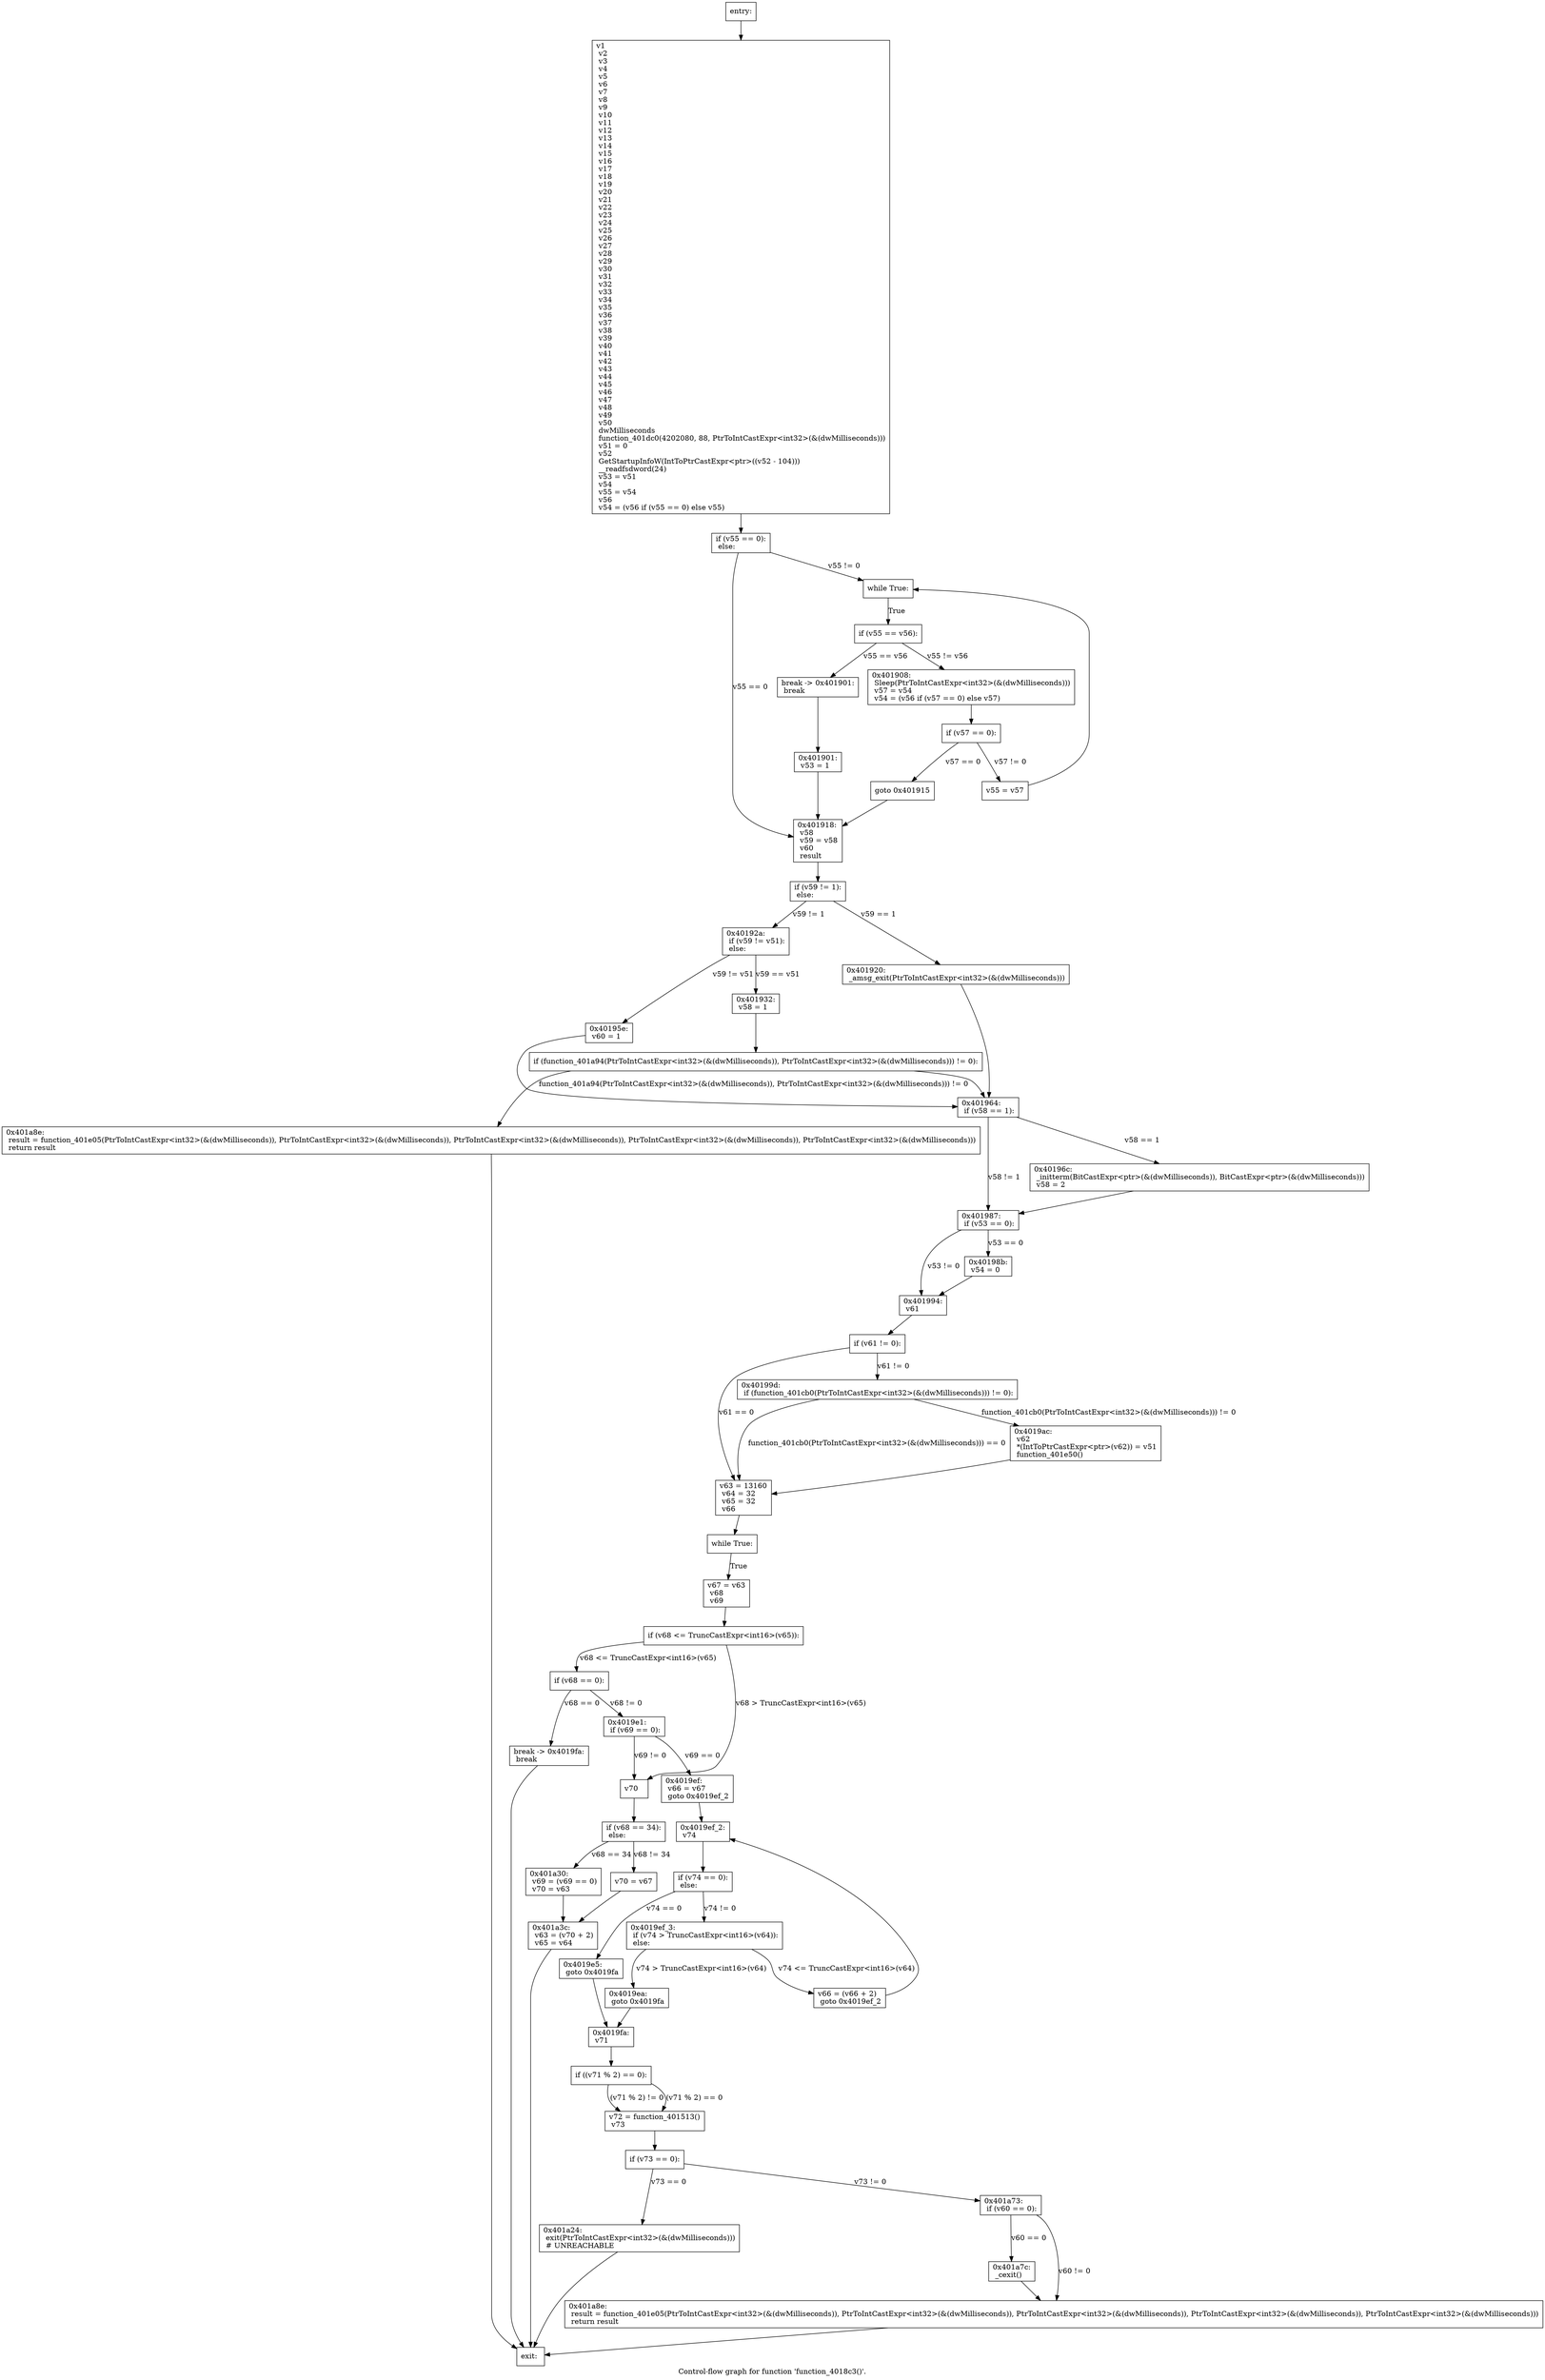 digraph "Control-flow graph for function 'function_4018c3()'." {
  label="Control-flow graph for function 'function_4018c3()'.";
  node [shape=record];

  Node000001DDBEBE4E70 [label="{entry:\l}"];
  Node000001DDBEBE4E70 -> Node000001DDBF3A2CE0;
  Node000001DDBF3A2CE0 [label="{  v1\l  v2\l  v3\l  v4\l  v5\l  v6\l  v7\l  v8\l  v9\l  v10\l  v11\l  v12\l  v13\l  v14\l  v15\l  v16\l  v17\l  v18\l  v19\l  v20\l  v21\l  v22\l  v23\l  v24\l  v25\l  v26\l  v27\l  v28\l  v29\l  v30\l  v31\l  v32\l  v33\l  v34\l  v35\l  v36\l  v37\l  v38\l  v39\l  v40\l  v41\l  v42\l  v43\l  v44\l  v45\l  v46\l  v47\l  v48\l  v49\l  v50\l  dwMilliseconds\l  function_401dc0(4202080, 88, PtrToIntCastExpr\<int32\>(&(dwMilliseconds)))\l  v51 = 0\l  v52\l  GetStartupInfoW(IntToPtrCastExpr\<ptr\>((v52 - 104)))\l  __readfsdword(24)\l  v53 = v51\l  v54\l  v55 = v54\l  v56\l  v54 = (v56 if (v55 == 0) else v55)\l}"];
  Node000001DDBF3A2CE0 -> Node000001DDBEA90ED0;
  Node000001DDBEA90ED0 [label="{  if (v55 == 0):\l  else:\l}"];
  Node000001DDBEA90ED0 -> Node000001DDBF40D4D0 [label="v55 != 0"];
  Node000001DDBEA90ED0 -> Node000001DDBEC16E20 [label="v55 == 0"];
  Node000001DDBF40D4D0 [label="{  while True:\l}"];
  Node000001DDBF40D4D0 -> Node000001DDBF40D540 [label="True"];
  Node000001DDBEC16E20 [label="{0x401918:\l  v58\l  v59 = v58\l  v60\l  result\l}"];
  Node000001DDBEC16E20 -> Node000001DDBF40C200;
  Node000001DDBF40D540 [label="{  if (v55 == v56):\l}"];
  Node000001DDBF40D540 -> Node000001DDBF40C3C0 [label="v55 == v56"];
  Node000001DDBF40D540 -> Node000001DDBF40D5B0 [label="v55 != v56"];
  Node000001DDBF40C200 [label="{  if (v59 != 1):\l  else:\l}"];
  Node000001DDBF40C200 -> Node000001DDBF40C740 [label="v59 != 1"];
  Node000001DDBF40C200 -> Node000001DDBF40C430 [label="v59 == 1"];
  Node000001DDBF40C3C0 [label="{break -\> 0x401901:\l  break\l}"];
  Node000001DDBF40C3C0 -> Node000001DDBF40D3F0;
  Node000001DDBF40D5B0 [label="{0x401908:\l  Sleep(PtrToIntCastExpr\<int32\>(&(dwMilliseconds)))\l  v57 = v54\l  v54 = (v56 if (v57 == 0) else v57)\l}"];
  Node000001DDBF40D5B0 -> Node000001DDBF40C350;
  Node000001DDBF40C740 [label="{0x40192a:\l  if (v59 != v51):\l  else:\l}"];
  Node000001DDBF40C740 -> Node000001DDBF40D8C0 [label="v59 != v51"];
  Node000001DDBF40C740 -> Node000001DDBF40C820 [label="v59 == v51"];
  Node000001DDBF40C430 [label="{0x401920:\l  _amsg_exit(PtrToIntCastExpr\<int32\>(&(dwMilliseconds)))\l}"];
  Node000001DDBF40C430 -> Node000001DDBF40DA10;
  Node000001DDBF40D3F0 [label="{0x401901:\l  v53 = 1\l}"];
  Node000001DDBF40D3F0 -> Node000001DDBEC16E20;
  Node000001DDBF40C350 [label="{  if (v57 == 0):\l}"];
  Node000001DDBF40C350 -> Node000001DDBF40C510 [label="v57 == 0"];
  Node000001DDBF40C350 -> Node000001DDBF40D7E0 [label="v57 != 0"];
  Node000001DDBF40D8C0 [label="{0x40195e:\l  v60 = 1\l}"];
  Node000001DDBF40D8C0 -> Node000001DDBF40DA10;
  Node000001DDBF40C820 [label="{0x401932:\l  v58 = 1\l}"];
  Node000001DDBF40C820 -> Node000001DDBF40D620;
  Node000001DDBF40DA10 [label="{0x401964:\l  if (v58 == 1):\l}"];
  Node000001DDBF40DA10 -> Node000001DDBF40C970 [label="v58 == 1"];
  Node000001DDBF40DA10 -> Node000001DDBF40C5F0 [label="v58 != 1"];
  Node000001DDBF40C510 [label="{  goto 0x401915\l}"];
  Node000001DDBF40C510 -> Node000001DDBEC16E20;
  Node000001DDBF40D7E0 [label="{  v55 = v57\l}"];
  Node000001DDBF40D7E0 -> Node000001DDBF40D4D0;
  Node000001DDBF40D620 [label="{  if (function_401a94(PtrToIntCastExpr\<int32\>(&(dwMilliseconds)), PtrToIntCastExpr\<int32\>(&(dwMilliseconds))) != 0):\l}"];
  Node000001DDBF40D620 -> Node000001DDBF40C7B0 [label="function_401a94(PtrToIntCastExpr\<int32\>(&(dwMilliseconds)), PtrToIntCastExpr\<int32\>(&(dwMilliseconds))) != 0"];
  Node000001DDBF40D620 -> Node000001DDBF40DA10;
  Node000001DDBF40C970 [label="{0x40196c:\l  _initterm(BitCastExpr\<ptr\>(&(dwMilliseconds)), BitCastExpr\<ptr\>(&(dwMilliseconds)))\l  v58 = 2\l}"];
  Node000001DDBF40C970 -> Node000001DDBF40C5F0;
  Node000001DDBF40C5F0 [label="{0x401987:\l  if (v53 == 0):\l}"];
  Node000001DDBF40C5F0 -> Node000001DDBF40C580 [label="v53 == 0"];
  Node000001DDBF40C5F0 -> Node000001DDBF40D930 [label="v53 != 0"];
  Node000001DDBF40C7B0 [label="{0x401a8e:\l  result = function_401e05(PtrToIntCastExpr\<int32\>(&(dwMilliseconds)), PtrToIntCastExpr\<int32\>(&(dwMilliseconds)), PtrToIntCastExpr\<int32\>(&(dwMilliseconds)), PtrToIntCastExpr\<int32\>(&(dwMilliseconds)), PtrToIntCastExpr\<int32\>(&(dwMilliseconds)))\l  return result\l}"];
  Node000001DDBF40C7B0 -> Node000001DDBED0BBC0;
  Node000001DDBF40C580 [label="{0x40198b:\l  v54 = 0\l}"];
  Node000001DDBF40C580 -> Node000001DDBF40D930;
  Node000001DDBF40D930 [label="{0x401994:\l  v61\l}"];
  Node000001DDBF40D930 -> Node000001DDBF40D1C0;
  Node000001DDBED0BBC0 [label="{exit:\l}"];
  Node000001DDBF40D1C0 [label="{  if (v61 != 0):\l}"];
  Node000001DDBF40D1C0 -> Node000001DDBF40DAF0 [label="v61 != 0"];
  Node000001DDBF40D1C0 -> Node000001DDBF40D850 [label="v61 == 0"];
  Node000001DDBF40DAF0 [label="{0x40199d:\l  if (function_401cb0(PtrToIntCastExpr\<int32\>(&(dwMilliseconds))) != 0):\l}"];
  Node000001DDBF40DAF0 -> Node000001DDBF40CF20 [label="function_401cb0(PtrToIntCastExpr\<int32\>(&(dwMilliseconds))) != 0"];
  Node000001DDBF40DAF0 -> Node000001DDBF40D850 [label="function_401cb0(PtrToIntCastExpr\<int32\>(&(dwMilliseconds))) == 0"];
  Node000001DDBF40D850 [label="{  v63 = 13160\l  v64 = 32\l  v65 = 32\l  v66\l}"];
  Node000001DDBF40D850 -> Node000001DDBF40DB60;
  Node000001DDBF40CF20 [label="{0x4019ac:\l  v62\l  *(IntToPtrCastExpr\<ptr\>(v62)) = v51\l  function_401e50()\l}"];
  Node000001DDBF40CF20 -> Node000001DDBF40D850;
  Node000001DDBF40DB60 [label="{  while True:\l}"];
  Node000001DDBF40DB60 -> Node000001DDBF40D000 [label="True"];
  Node000001DDBF40D000 [label="{  v67 = v63\l  v68\l  v69\l}"];
  Node000001DDBF40D000 -> Node000001DDBF40D230;
  Node000001DDBF40D230 [label="{  if (v68 \<= TruncCastExpr\<int16\>(v65)):\l}"];
  Node000001DDBF40D230 -> Node000001DDBF40D770 [label="v68 \<= TruncCastExpr\<int16\>(v65)"];
  Node000001DDBF40D230 -> Node000001DDBF40CCF0 [label="v68 \> TruncCastExpr\<int16\>(v65)"];
  Node000001DDBF40D770 [label="{  if (v68 == 0):\l}"];
  Node000001DDBF40D770 -> Node000001DDBF40C890 [label="v68 == 0"];
  Node000001DDBF40D770 -> Node000001DDBF40C270 [label="v68 != 0"];
  Node000001DDBF40CCF0 [label="{  v70\l}"];
  Node000001DDBF40CCF0 -> Node000001DDBF40C190;
  Node000001DDBF40C890 [label="{break -\> 0x4019fa:\l  break\l}"];
  Node000001DDBF40C890 -> Node000001DDBED0BBC0;
  Node000001DDBF40C270 [label="{0x4019e1:\l  if (v69 == 0):\l}"];
  Node000001DDBF40C270 -> Node000001DDBF40CD60 [label="v69 == 0"];
  Node000001DDBF40C270 -> Node000001DDBF40CCF0 [label="v69 != 0"];
  Node000001DDBF40C190 [label="{  if (v68 == 34):\l  else:\l}"];
  Node000001DDBF40C190 -> Node000001DDBF40CF90 [label="v68 == 34"];
  Node000001DDBF40C190 -> Node000001DDBF40C9E0 [label="v68 != 34"];
  Node000001DDBF40CD60 [label="{0x4019ef:\l  v66 = v67\l  goto 0x4019ef_2\l}"];
  Node000001DDBF40CD60 -> Node000001DDBF40CB30;
  Node000001DDBF40CF90 [label="{0x401a30:\l  v69 = (v69 == 0)\l  v70 = v63\l}"];
  Node000001DDBF40CF90 -> Node000001DDBF40D2A0;
  Node000001DDBF40C9E0 [label="{  v70 = v67\l}"];
  Node000001DDBF40C9E0 -> Node000001DDBF40D2A0;
  Node000001DDBF40CB30 [label="{0x4019ef_2:\l  v74\l}"];
  Node000001DDBF40CB30 -> Node000001DDBF40CBA0;
  Node000001DDBF40D2A0 [label="{0x401a3c:\l  v63 = (v70 + 2)\l  v65 = v64\l}"];
  Node000001DDBF40D2A0 -> Node000001DDBED0BBC0;
  Node000001DDBF40CBA0 [label="{  if (v74 == 0):\l  else:\l}"];
  Node000001DDBF40CBA0 -> Node000001DDBF40CC10 [label="v74 == 0"];
  Node000001DDBF40CBA0 -> Node000001DDBF40CC80 [label="v74 != 0"];
  Node000001DDBF40CC10 [label="{0x4019e5:\l  goto 0x4019fa\l}"];
  Node000001DDBF40CC10 -> Node000001DDBF40D460;
  Node000001DDBF40CC80 [label="{0x4019ef_3:\l  if (v74 \> TruncCastExpr\<int16\>(v64)):\l  else:\l}"];
  Node000001DDBF40CC80 -> Node000001DDBF40CE40 [label="v74 \> TruncCastExpr\<int16\>(v64)"];
  Node000001DDBF40CC80 -> Node000001DDBF40D070 [label="v74 \<= TruncCastExpr\<int16\>(v64)"];
  Node000001DDBF40D460 [label="{0x4019fa:\l  v71\l}"];
  Node000001DDBF40D460 -> Node000001DDBF40DBD0;
  Node000001DDBF40CE40 [label="{0x4019ea:\l  goto 0x4019fa\l}"];
  Node000001DDBF40CE40 -> Node000001DDBF40D460;
  Node000001DDBF40D070 [label="{  v66 = (v66 + 2)\l  goto 0x4019ef_2\l}"];
  Node000001DDBF40D070 -> Node000001DDBF40CB30;
  Node000001DDBF40DBD0 [label="{  if ((v71 % 2) == 0):\l}"];
  Node000001DDBF40DBD0 -> Node000001DDBF40CA50 [label="(v71 % 2) != 0"];
  Node000001DDBF40DBD0 -> Node000001DDBF40CA50 [label="(v71 % 2) == 0"];
  Node000001DDBF40CA50 [label="{  v72 = function_401513()\l  v73\l}"];
  Node000001DDBF40CA50 -> Node000001DDBF40C660;
  Node000001DDBF40C660 [label="{  if (v73 == 0):\l}"];
  Node000001DDBF40C660 -> Node000001DDBF40CAC0 [label="v73 == 0"];
  Node000001DDBF40C660 -> Node000001DDBF40C0B0 [label="v73 != 0"];
  Node000001DDBF40CAC0 [label="{0x401a24:\l  exit(PtrToIntCastExpr\<int32\>(&(dwMilliseconds)))\l  # UNREACHABLE\l}"];
  Node000001DDBF40CAC0 -> Node000001DDBED0BBC0;
  Node000001DDBF40C0B0 [label="{0x401a73:\l  if (v60 == 0):\l}"];
  Node000001DDBF40C0B0 -> Node000001DDBF40C120 [label="v60 == 0"];
  Node000001DDBF40C0B0 -> Node000001DDBF40D310 [label="v60 != 0"];
  Node000001DDBF40C120 [label="{0x401a7c:\l  _cexit()\l}"];
  Node000001DDBF40C120 -> Node000001DDBF40D310;
  Node000001DDBF40D310 [label="{0x401a8e:\l  result = function_401e05(PtrToIntCastExpr\<int32\>(&(dwMilliseconds)), PtrToIntCastExpr\<int32\>(&(dwMilliseconds)), PtrToIntCastExpr\<int32\>(&(dwMilliseconds)), PtrToIntCastExpr\<int32\>(&(dwMilliseconds)), PtrToIntCastExpr\<int32\>(&(dwMilliseconds)))\l  return result\l}"];
  Node000001DDBF40D310 -> Node000001DDBED0BBC0;

}
